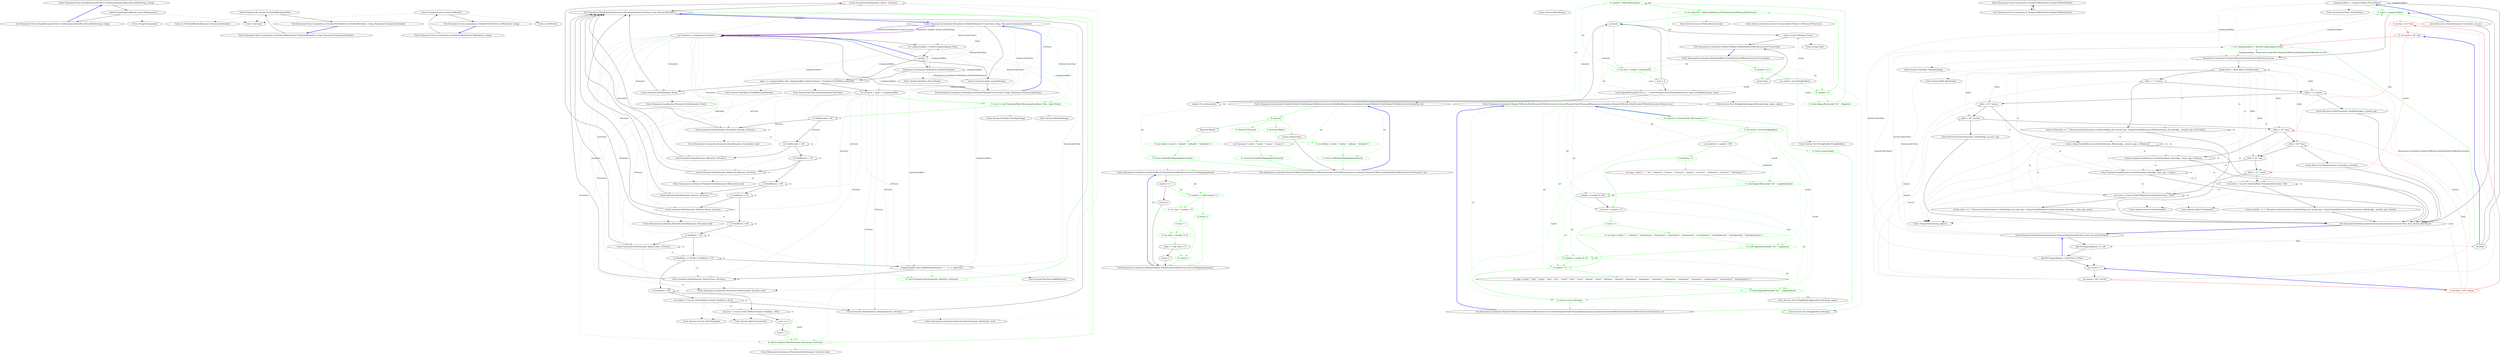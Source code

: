 digraph  {
n0 [cluster="Humanizer.Tests.StringDehumanizeTests.CanDehumanizeIntoAPascalCaseWord(string, string)", label="Entry Humanizer.Tests.StringDehumanizeTests.CanDehumanizeIntoAPascalCaseWord(string, string)", span="17-17"];
n1 [cluster="Humanizer.Tests.StringDehumanizeTests.CanDehumanizeIntoAPascalCaseWord(string, string)", label="Assert.Equal(expectedResult, input.Dehumanize())", span="19-19"];
n2 [cluster="Humanizer.Tests.StringDehumanizeTests.CanDehumanizeIntoAPascalCaseWord(string, string)", label="Exit Humanizer.Tests.StringDehumanizeTests.CanDehumanizeIntoAPascalCaseWord(string, string)", span="17-17"];
n3 [cluster="string.Dehumanize()", label="Entry string.Dehumanize()", span="14-14"];
n4 [cluster="Unk.Equal", label="Entry Unk.Equal", span=""];
m1_46 [cluster="Humanizer.Localisation.IFormatter.DateHumanize_Days(int, bool)", file="DateHumanizeExtensions.cs", label="Entry Humanizer.Localisation.IFormatter.DateHumanize_Days(int, bool)", span="13-13"];
m1_37 [cluster="System.DateTime.ToLocalTime()", file="DateHumanizeExtensions.cs", label="Entry System.DateTime.ToLocalTime()", span="0-0"];
m1_41 [cluster="System.TimeSpan.TimeSpan(long)", file="DateHumanizeExtensions.cs", label="Entry System.TimeSpan.TimeSpan(long)", span="0-0"];
m1_51 [cluster="Humanizer.Localisation.IFormatter.DateHumanize_Years(int, bool)", file="DateHumanizeExtensions.cs", label="Entry Humanizer.Localisation.IFormatter.DateHumanize_Years(int, bool)", span="15-15"];
m1_47 [cluster="System.DateTime.AddMonths(int)", file="DateHumanizeExtensions.cs", label="Entry System.DateTime.AddMonths(int)", span="0-0"];
m1_44 [cluster="Humanizer.Localisation.IFormatter.DateHumanize_Minutes(int, bool)", file="DateHumanizeExtensions.cs", label="Entry Humanizer.Localisation.IFormatter.DateHumanize_Minutes(int, bool)", span="11-11"];
m1_42 [cluster="System.Math.Abs(long)", file="DateHumanizeExtensions.cs", label="Entry System.Math.Abs(long)", span="0-0"];
m1_3 [cluster="Humanizer.DateHumanizeExtensions.Humanize(System.DateTime, bool, System.DateTime?)", file="DateHumanizeExtensions.cs", label="var formatter = Configurator.Formatter", span="23-23"];
m1_4 [cluster="Humanizer.DateHumanizeExtensions.Humanize(System.DateTime, bool, System.DateTime?)", file="DateHumanizeExtensions.cs", label="var comparisonBase = dateToCompareAgainst.Value", span="24-24"];
m1_5 [cluster="Humanizer.DateHumanizeExtensions.Humanize(System.DateTime, bool, System.DateTime?)", file="DateHumanizeExtensions.cs", label="!utcDate", span="26-26"];
m1_50 [cluster="System.Convert.ToInt32(double)", file="DateHumanizeExtensions.cs", label="Entry System.Convert.ToInt32(double)", span="0-0"];
m1_38 [cluster="System.DateTime.Subtract(System.DateTime)", file="DateHumanizeExtensions.cs", label="Entry System.DateTime.Subtract(System.DateTime)", span="0-0"];
m1_48 [cluster="Humanizer.Localisation.IFormatter.DateHumanize_Months(int, bool)", file="DateHumanizeExtensions.cs", label="Entry Humanizer.Localisation.IFormatter.DateHumanize_Months(int, bool)", span="14-14"];
m1_39 [cluster="System.TimeSpan.FromMilliseconds(double)", file="DateHumanizeExtensions.cs", label="Entry System.TimeSpan.FromMilliseconds(double)", span="0-0"];
m1_40 [cluster="Humanizer.Localisation.IFormatter.DateHumanize_Now()", file="DateHumanizeExtensions.cs", label="Entry Humanizer.Localisation.IFormatter.DateHumanize_Now()", span="9-9"];
m1_43 [cluster="Humanizer.Localisation.IFormatter.DateHumanize_Seconds(int, bool)", file="DateHumanizeExtensions.cs", label="Entry Humanizer.Localisation.IFormatter.DateHumanize_Seconds(int, bool)", span="10-10"];
m1_49 [cluster="System.Math.Floor(double)", file="DateHumanizeExtensions.cs", label="Entry System.Math.Floor(double)", span="0-0"];
m1_45 [cluster="Humanizer.Localisation.IFormatter.DateHumanize_Hours(int, bool)", file="DateHumanizeExtensions.cs", label="Entry Humanizer.Localisation.IFormatter.DateHumanize_Hours(int, bool)", span="12-12"];
m1_0 [cluster="Humanizer.Localisation.Ordinalizers.DefaultOrdinalizer.Convert(int, string, Humanizer.GrammaticalGender)", file="DateHumanizeExtensions.cs", label="Entry Humanizer.Localisation.Ordinalizers.DefaultOrdinalizer.Convert(int, string, Humanizer.GrammaticalGender)", span="4-4"];
m1_10 [cluster="Humanizer.DateHumanizeExtensions.Humanize(System.DateTime, bool, System.DateTime?)", color=green, community=0, file="DateHumanizeExtensions.cs", label="0: var ts = new TimeSpan(Math.Abs(comparisonBase.Ticks - input.Ticks))", span="33-33"];
m1_9 [cluster="Humanizer.DateHumanizeExtensions.Humanize(System.DateTime, bool, System.DateTime?)", file="DateHumanizeExtensions.cs", label="var isFuture = input > comparisonBase", span="32-32"];
m1_6 [cluster="Humanizer.DateHumanizeExtensions.Humanize(System.DateTime, bool, System.DateTime?)", file="DateHumanizeExtensions.cs", label="Humanizer.Localisation.Ordinalizers.DefaultOrdinalizer", span=""];
m1_11 [cluster="Humanizer.DateHumanizeExtensions.Humanize(System.DateTime, bool, System.DateTime?)", file="DateHumanizeExtensions.cs", label="ts.TotalSeconds < 60", span="35-35"];
m1_27 [cluster="Humanizer.DateHumanizeExtensions.Humanize(System.DateTime, bool, System.DateTime?)", color=green, community=0, file="DateHumanizeExtensions.cs", label="0: return formatter.DateHumanize_Months(1, isFuture);", span="59-59"];
m1_26 [cluster="Humanizer.DateHumanizeExtensions.Humanize(System.DateTime, bool, System.DateTime?)", file="DateHumanizeExtensions.cs", label="comparisonBase.Date.AddMonths(isFuture ? 1 : -1) == input.Date", span="58-58"];
m1_35 [cluster="Humanizer.DateHumanizeExtensions.Humanize(System.DateTime, bool, System.DateTime?)", color=green, community=0, file="DateHumanizeExtensions.cs", label="0: return formatter.DateHumanize_Years(years, isFuture);", span="72-72"];
m1_32 [cluster="Humanizer.DateHumanizeExtensions.Humanize(System.DateTime, bool, System.DateTime?)", file="DateHumanizeExtensions.cs", label="int years = Convert.ToInt32(Math.Floor(ts.TotalDays / 365))", span="70-70"];
m1_33 [cluster="Humanizer.DateHumanizeExtensions.Humanize(System.DateTime, bool, System.DateTime?)", file="DateHumanizeExtensions.cs", label="years == 0", span="71-71"];
m1_34 [cluster="Humanizer.DateHumanizeExtensions.Humanize(System.DateTime, bool, System.DateTime?)", file="DateHumanizeExtensions.cs", label="years = 1", span="71-71"];
m1_1 [cluster="Humanizer.Localisation.Ordinalizers.DefaultOrdinalizer.Convert(int, string, Humanizer.GrammaticalGender)", file="DateHumanizeExtensions.cs", label="return Convert(number, numberString);", span="6-6"];
m1_7 [cluster="Humanizer.DateHumanizeExtensions.Humanize(System.DateTime, bool, System.DateTime?)", file="DateHumanizeExtensions.cs", label="input <= comparisonBase && comparisonBase.Subtract(input) < TimeSpan.FromMilliseconds(500)", span="29-29"];
m1_2 [cluster="Humanizer.Localisation.Ordinalizers.DefaultOrdinalizer.Convert(int, string, Humanizer.GrammaticalGender)", file="DateHumanizeExtensions.cs", label="Exit Humanizer.Localisation.Ordinalizers.DefaultOrdinalizer.Convert(int, string, Humanizer.GrammaticalGender)", span="4-4"];
m1_12 [cluster="Humanizer.DateHumanizeExtensions.Humanize(System.DateTime, bool, System.DateTime?)", file="DateHumanizeExtensions.cs", label="return formatter.DateHumanize_Seconds(ts.Seconds, isFuture);", span="36-36"];
m1_14 [cluster="Humanizer.DateHumanizeExtensions.Humanize(System.DateTime, bool, System.DateTime?)", file="DateHumanizeExtensions.cs", label="return formatter.DateHumanize_Minutes(1, isFuture);", span="39-39"];
m1_16 [cluster="Humanizer.DateHumanizeExtensions.Humanize(System.DateTime, bool, System.DateTime?)", file="DateHumanizeExtensions.cs", label="return formatter.DateHumanize_Minutes(ts.Minutes, isFuture);", span="42-42"];
m1_18 [cluster="Humanizer.DateHumanizeExtensions.Humanize(System.DateTime, bool, System.DateTime?)", file="DateHumanizeExtensions.cs", label="return formatter.DateHumanize_Hours(1, isFuture);", span="45-45"];
m1_20 [cluster="Humanizer.DateHumanizeExtensions.Humanize(System.DateTime, bool, System.DateTime?)", file="DateHumanizeExtensions.cs", label="return formatter.DateHumanize_Hours(ts.Hours, isFuture);", span="48-48"];
m1_22 [cluster="Humanizer.DateHumanizeExtensions.Humanize(System.DateTime, bool, System.DateTime?)", file="DateHumanizeExtensions.cs", label="return formatter.DateHumanize_Days(1, isFuture);", span="51-51"];
m1_24 [cluster="Humanizer.DateHumanizeExtensions.Humanize(System.DateTime, bool, System.DateTime?)", file="DateHumanizeExtensions.cs", label="return formatter.DateHumanize_Days(ts.Days, isFuture);", span="54-54"];
m1_28 [cluster="Humanizer.DateHumanizeExtensions.Humanize(System.DateTime, bool, System.DateTime?)", file="DateHumanizeExtensions.cs", label="return formatter.DateHumanize_Days(ts.Days, isFuture);", span="61-61"];
m1_31 [cluster="Humanizer.DateHumanizeExtensions.Humanize(System.DateTime, bool, System.DateTime?)", file="DateHumanizeExtensions.cs", label="return formatter.DateHumanize_Months(months, isFuture);", span="67-67"];
m1_13 [cluster="Humanizer.DateHumanizeExtensions.Humanize(System.DateTime, bool, System.DateTime?)", file="DateHumanizeExtensions.cs", label="ts.TotalSeconds < 120", span="38-38"];
m1_25 [cluster="Humanizer.DateHumanizeExtensions.Humanize(System.DateTime, bool, System.DateTime?)", file="DateHumanizeExtensions.cs", label="ts.TotalDays >= 28 && ts.TotalDays < 30", span="56-56"];
m1_8 [cluster="Humanizer.DateHumanizeExtensions.Humanize(System.DateTime, bool, System.DateTime?)", file="DateHumanizeExtensions.cs", label="return formatter.DateHumanize_Now();", span="30-30"];
m1_29 [cluster="Humanizer.DateHumanizeExtensions.Humanize(System.DateTime, bool, System.DateTime?)", file="DateHumanizeExtensions.cs", label="ts.TotalDays < 345", span="64-64"];
m1_30 [cluster="Humanizer.DateHumanizeExtensions.Humanize(System.DateTime, bool, System.DateTime?)", file="DateHumanizeExtensions.cs", label="int months = Convert.ToInt32(Math.Floor(ts.TotalDays / 29.5))", span="66-66"];
m1_15 [cluster="Humanizer.DateHumanizeExtensions.Humanize(System.DateTime, bool, System.DateTime?)", file="DateHumanizeExtensions.cs", label="ts.TotalMinutes < 45", span="41-41"];
m1_17 [cluster="Humanizer.DateHumanizeExtensions.Humanize(System.DateTime, bool, System.DateTime?)", file="DateHumanizeExtensions.cs", label="ts.TotalMinutes < 90", span="44-44"];
m1_19 [cluster="Humanizer.DateHumanizeExtensions.Humanize(System.DateTime, bool, System.DateTime?)", file="DateHumanizeExtensions.cs", label="ts.TotalHours < 24", span="47-47"];
m1_21 [cluster="Humanizer.DateHumanizeExtensions.Humanize(System.DateTime, bool, System.DateTime?)", file="DateHumanizeExtensions.cs", label="ts.TotalHours < 48", span="50-50"];
m1_23 [cluster="Humanizer.DateHumanizeExtensions.Humanize(System.DateTime, bool, System.DateTime?)", file="DateHumanizeExtensions.cs", label="ts.TotalDays < 28", span="53-53"];
m1_36 [cluster="Humanizer.DateHumanizeExtensions.Humanize(System.DateTime, bool, System.DateTime?)", file="DateHumanizeExtensions.cs", label="Exit Humanizer.DateHumanizeExtensions.Humanize(System.DateTime, bool, System.DateTime?)", span="18-18"];
m3_62 [cluster="System.Math.Abs(int)", file="DefaultFormatter.cs", label="Entry System.Math.Abs(int)", span="0-0"];
m3_22 [cluster="Humanizer.Localisation.NumberToWords.PolishNumberToWordsConverter.GetMappingIndex(int)", file="DefaultFormatter.cs", label="Entry Humanizer.Localisation.NumberToWords.PolishNumberToWordsConverter.GetMappingIndex(int)", span="51-51"];
m3_25 [cluster="Humanizer.Localisation.NumberToWords.PolishNumberToWordsConverter.GetMappingIndex(int)", color=green, community=0, file="DefaultFormatter.cs", label="0: number > 1 && number < 5", span="56-56"];
m3_23 [cluster="Humanizer.Localisation.NumberToWords.PolishNumberToWordsConverter.GetMappingIndex(int)", file="DefaultFormatter.cs", label="number == 1", span="53-53"];
m3_26 [cluster="Humanizer.Localisation.NumberToWords.PolishNumberToWordsConverter.GetMappingIndex(int)", color=green, community=0, file="DefaultFormatter.cs", label="0: return 1;", span="57-57"];
m3_27 [cluster="Humanizer.Localisation.NumberToWords.PolishNumberToWordsConverter.GetMappingIndex(int)", color=green, community=0, file="DefaultFormatter.cs", label="0: var tens = number / 10", span="59-59"];
m3_28 [cluster="Humanizer.Localisation.NumberToWords.PolishNumberToWordsConverter.GetMappingIndex(int)", color=green, community=0, file="DefaultFormatter.cs", label="0: tens > 1", span="60-60"];
m3_29 [cluster="Humanizer.Localisation.NumberToWords.PolishNumberToWordsConverter.GetMappingIndex(int)", color=green, community=0, file="DefaultFormatter.cs", label="0: var unity = number % 10", span="62-62"];
m3_30 [cluster="Humanizer.Localisation.NumberToWords.PolishNumberToWordsConverter.GetMappingIndex(int)", file="DefaultFormatter.cs", label="unity > 1 && unity < 5", span="63-63"];
m3_32 [cluster="Humanizer.Localisation.NumberToWords.PolishNumberToWordsConverter.GetMappingIndex(int)", color=green, community=0, file="DefaultFormatter.cs", label="0: return 2;", span="67-67"];
m3_24 [cluster="Humanizer.Localisation.NumberToWords.PolishNumberToWordsConverter.GetMappingIndex(int)", file="DefaultFormatter.cs", label="return 0;", span="54-54"];
m3_31 [cluster="Humanizer.Localisation.NumberToWords.PolishNumberToWordsConverter.GetMappingIndex(int)", file="DefaultFormatter.cs", label="return 1;", span="64-64"];
m3_33 [cluster="Humanizer.Localisation.NumberToWords.PolishNumberToWordsConverter.GetMappingIndex(int)", file="DefaultFormatter.cs", label="Exit Humanizer.Localisation.NumberToWords.PolishNumberToWordsConverter.GetMappingIndex(int)", span="51-51"];
m3_19 [cluster="System.Text.StringBuilder.StringBuilder()", file="DefaultFormatter.cs", label="Entry System.Text.StringBuilder.StringBuilder()", span="0-0"];
m3_34 [cluster="Humanizer.Localisation.NumberToWords.PolishNumberToWordsConverter.GetSuffix(Humanizer.Localisation.NumberToWords.PolishNumberToWordsConverter.Numeral, int)", file="DefaultFormatter.cs", label="Entry Humanizer.Localisation.NumberToWords.PolishNumberToWordsConverter.GetSuffix(Humanizer.Localisation.NumberToWords.PolishNumberToWordsConverter.Numeral, int)", span="70-70"];
m3_35 [cluster="Humanizer.Localisation.NumberToWords.PolishNumberToWordsConverter.GetSuffix(Humanizer.Localisation.NumberToWords.PolishNumberToWordsConverter.Numeral, int)", color=green, community=0, file="DefaultFormatter.cs", label="0: numeral", span="72-72"];
m3_36 [cluster="Humanizer.Localisation.NumberToWords.PolishNumberToWordsConverter.GetSuffix(Humanizer.Localisation.NumberToWords.PolishNumberToWordsConverter.Numeral, int)", file="DefaultFormatter.cs", label="Numeral.Miliard", span="74-74"];
m3_39 [cluster="Humanizer.Localisation.NumberToWords.PolishNumberToWordsConverter.GetSuffix(Humanizer.Localisation.NumberToWords.PolishNumberToWordsConverter.Numeral, int)", color=green, community=0, file="DefaultFormatter.cs", label="0: Numeral.Million", span="77-77"];
m3_42 [cluster="Humanizer.Localisation.NumberToWords.PolishNumberToWordsConverter.GetSuffix(Humanizer.Localisation.NumberToWords.PolishNumberToWordsConverter.Numeral, int)", color=green, community=0, file="DefaultFormatter.cs", label="0: Numeral.Thousand", span="80-80"];
m3_45 [cluster="Humanizer.Localisation.NumberToWords.PolishNumberToWordsConverter.GetSuffix(Humanizer.Localisation.NumberToWords.PolishNumberToWordsConverter.Numeral, int)", file="DefaultFormatter.cs", label="return string.Empty;", span="84-84"];
m3_38 [cluster="Humanizer.Localisation.NumberToWords.PolishNumberToWordsConverter.GetSuffix(Humanizer.Localisation.NumberToWords.PolishNumberToWordsConverter.Numeral, int)", color=green, community=0, file="DefaultFormatter.cs", label="0: return miliard[GetMappingIndex(num)];", span="76-76"];
m3_37 [cluster="Humanizer.Localisation.NumberToWords.PolishNumberToWordsConverter.GetSuffix(Humanizer.Localisation.NumberToWords.PolishNumberToWordsConverter.Numeral, int)", color=green, community=0, file="DefaultFormatter.cs", label="0: var miliard = new[] { ''miliard'', ''miliardy'', ''miliardów'' }", span="75-75"];
m3_41 [cluster="Humanizer.Localisation.NumberToWords.PolishNumberToWordsConverter.GetSuffix(Humanizer.Localisation.NumberToWords.PolishNumberToWordsConverter.Numeral, int)", color=green, community=0, file="DefaultFormatter.cs", label="0: return million[GetMappingIndex(num)];", span="79-79"];
m3_40 [cluster="Humanizer.Localisation.NumberToWords.PolishNumberToWordsConverter.GetSuffix(Humanizer.Localisation.NumberToWords.PolishNumberToWordsConverter.Numeral, int)", color=green, community=0, file="DefaultFormatter.cs", label="0: var million = new[] { ''milion'', ''miliony'', ''milionów'' }", span="78-78"];
m3_44 [cluster="Humanizer.Localisation.NumberToWords.PolishNumberToWordsConverter.GetSuffix(Humanizer.Localisation.NumberToWords.PolishNumberToWordsConverter.Numeral, int)", color=green, community=0, file="DefaultFormatter.cs", label="0: return thousand[GetMappingIndex(num)];", span="82-82"];
m3_43 [cluster="Humanizer.Localisation.NumberToWords.PolishNumberToWordsConverter.GetSuffix(Humanizer.Localisation.NumberToWords.PolishNumberToWordsConverter.Numeral, int)", file="DefaultFormatter.cs", label="var thousand = new[] { ''tysiąc'', ''tysiące'', ''tysięcy'' }", span="81-81"];
m3_46 [cluster="Humanizer.Localisation.NumberToWords.PolishNumberToWordsConverter.GetSuffix(Humanizer.Localisation.NumberToWords.PolishNumberToWordsConverter.Numeral, int)", file="DefaultFormatter.cs", label="Exit Humanizer.Localisation.NumberToWords.PolishNumberToWordsConverter.GetSuffix(Humanizer.Localisation.NumberToWords.PolishNumberToWordsConverter.Numeral, int)", span="70-70"];
m3_0 [cluster="Humanizer.Localisation.NumberToWords.PolishNumberToWordsConverter.ConvertNumberUnderThousand(Humanizer.Localisation.NumberToWords.PolishNumberToWordsConverter.Numeral, int)", file="DefaultFormatter.cs", label="Entry Humanizer.Localisation.NumberToWords.PolishNumberToWordsConverter.ConvertNumberUnderThousand(Humanizer.Localisation.NumberToWords.PolishNumberToWordsConverter.Numeral, int)", span="19-19"];
m3_1 [cluster="Humanizer.Localisation.NumberToWords.PolishNumberToWordsConverter.ConvertNumberUnderThousand(Humanizer.Localisation.NumberToWords.PolishNumberToWordsConverter.Numeral, int)", color=green, community=0, file="DefaultFormatter.cs", label="0: numeral != Numeral.One && number == 1", span="21-21"];
m3_66 [cluster="string.Trim()", file="DefaultFormatter.cs", label="Entry string.Trim()", span="0-0"];
m3_2 [cluster="Humanizer.Localisation.NumberToWords.PolishNumberToWordsConverter.ConvertNumberUnderThousand(Humanizer.Localisation.NumberToWords.PolishNumberToWordsConverter.Numeral, int)", color=green, community=0, file="DefaultFormatter.cs", label="0: return string.Empty;", span="22-22"];
m3_3 [cluster="Humanizer.Localisation.NumberToWords.PolishNumberToWordsConverter.ConvertNumberUnderThousand(Humanizer.Localisation.NumberToWords.PolishNumberToWordsConverter.Numeral, int)", color=green, community=0, file="DefaultFormatter.cs", label="0: var result = new StringBuilder()", span="24-24"];
m3_13 [cluster="Humanizer.Localisation.NumberToWords.PolishNumberToWordsConverter.ConvertNumberUnderThousand(Humanizer.Localisation.NumberToWords.PolishNumberToWordsConverter.Numeral, int)", color=green, community=0, file="DefaultFormatter.cs", label="0: number = number % 10", span="39-39"];
m3_8 [cluster="Humanizer.Localisation.NumberToWords.PolishNumberToWordsConverter.ConvertNumberUnderThousand(Humanizer.Localisation.NumberToWords.PolishNumberToWordsConverter.Numeral, int)", file="DefaultFormatter.cs", label="number = number % 100", span="31-31"];
m3_12 [cluster="Humanizer.Localisation.NumberToWords.PolishNumberToWordsConverter.ConvertNumberUnderThousand(Humanizer.Localisation.NumberToWords.PolishNumberToWordsConverter.Numeral, int)", color=green, community=0, file="DefaultFormatter.cs", label="0: result.AppendFormat(@''{0} '', map[tens])", span="38-38"];
m3_14 [cluster="Humanizer.Localisation.NumberToWords.PolishNumberToWordsConverter.ConvertNumberUnderThousand(Humanizer.Localisation.NumberToWords.PolishNumberToWordsConverter.Numeral, int)", color=green, community=0, file="DefaultFormatter.cs", label="0: number > 0", span="42-42"];
m3_16 [cluster="Humanizer.Localisation.NumberToWords.PolishNumberToWordsConverter.ConvertNumberUnderThousand(Humanizer.Localisation.NumberToWords.PolishNumberToWordsConverter.Numeral, int)", color=green, community=0, file="DefaultFormatter.cs", label="0: result.AppendFormat(@''{0} '', map[number])", span="45-45"];
m3_10 [cluster="Humanizer.Localisation.NumberToWords.PolishNumberToWordsConverter.ConvertNumberUnderThousand(Humanizer.Localisation.NumberToWords.PolishNumberToWordsConverter.Numeral, int)", color=green, community=0, file="DefaultFormatter.cs", label="0: tens > 1", span="35-35"];
m3_15 [cluster="Humanizer.Localisation.NumberToWords.PolishNumberToWordsConverter.ConvertNumberUnderThousand(Humanizer.Localisation.NumberToWords.PolishNumberToWordsConverter.Numeral, int)", file="DefaultFormatter.cs", label="var map = new[] { ''zero'', ''jeden'', ''dwa'', ''trzy'', ''cztery'', ''pięć'', ''sześć'', ''siedem'', ''osiem'', ''dziewięć'', ''dziesięć'', ''jedenaście'', ''dwanaście'', ''trzynaście'', ''czternaście'', ''piętnaście'', ''szesnaście'', ''siedemnaście'', ''osiemnaście'', ''dziewiętnaście'' }", span="44-44"];
m3_17 [cluster="Humanizer.Localisation.NumberToWords.PolishNumberToWordsConverter.ConvertNumberUnderThousand(Humanizer.Localisation.NumberToWords.PolishNumberToWordsConverter.Numeral, int)", color=green, community=0, file="DefaultFormatter.cs", label="0: return result.ToString();", span="48-48"];
m3_4 [cluster="Humanizer.Localisation.NumberToWords.PolishNumberToWordsConverter.ConvertNumberUnderThousand(Humanizer.Localisation.NumberToWords.PolishNumberToWordsConverter.Numeral, int)", file="DefaultFormatter.cs", label="var hundreds = number / 100", span="26-26"];
m3_7 [cluster="Humanizer.Localisation.NumberToWords.PolishNumberToWordsConverter.ConvertNumberUnderThousand(Humanizer.Localisation.NumberToWords.PolishNumberToWordsConverter.Numeral, int)", color=green, community=0, file="DefaultFormatter.cs", label="0: result.AppendFormat(@''{0} '', map[hundreds])", span="30-30"];
m3_6 [cluster="Humanizer.Localisation.NumberToWords.PolishNumberToWordsConverter.ConvertNumberUnderThousand(Humanizer.Localisation.NumberToWords.PolishNumberToWordsConverter.Numeral, int)", file="DefaultFormatter.cs", label="var map = new[] { '''', ''sto'', ''dwieście'', ''trzysta'', ''czterysta'', ''pięćset'', ''sześćset'', ''siedemset'', ''osiemset'', ''dziewięćset'' }", span="29-29"];
m3_9 [cluster="Humanizer.Localisation.NumberToWords.PolishNumberToWordsConverter.ConvertNumberUnderThousand(Humanizer.Localisation.NumberToWords.PolishNumberToWordsConverter.Numeral, int)", file="DefaultFormatter.cs", label="var tens = number / 10", span="34-34"];
m3_11 [cluster="Humanizer.Localisation.NumberToWords.PolishNumberToWordsConverter.ConvertNumberUnderThousand(Humanizer.Localisation.NumberToWords.PolishNumberToWordsConverter.Numeral, int)", color=green, community=0, file="DefaultFormatter.cs", label="0: var map = new[] { '''', ''dziesięć'', ''dwadzieścia'', ''trzydzieści'', ''czterdzieści'', ''pięćdziesiąt'', ''sześćdziesiąt'', ''siedemdziesiąt'', ''osiemdziesiąt'', ''dziewięćdziesiąt'' }", span="37-37"];
m3_5 [cluster="Humanizer.Localisation.NumberToWords.PolishNumberToWordsConverter.ConvertNumberUnderThousand(Humanizer.Localisation.NumberToWords.PolishNumberToWordsConverter.Numeral, int)", color=green, community=0, file="DefaultFormatter.cs", label="0: hundreds > 0", span="27-27"];
m3_18 [cluster="Humanizer.Localisation.NumberToWords.PolishNumberToWordsConverter.ConvertNumberUnderThousand(Humanizer.Localisation.NumberToWords.PolishNumberToWordsConverter.Numeral, int)", file="DefaultFormatter.cs", label="Exit Humanizer.Localisation.NumberToWords.PolishNumberToWordsConverter.ConvertNumberUnderThousand(Humanizer.Localisation.NumberToWords.PolishNumberToWordsConverter.Numeral, int)", span="19-19"];
m3_21 [cluster="System.Text.StringBuilder.ToString()", file="DefaultFormatter.cs", label="Entry System.Text.StringBuilder.ToString()", span="0-0"];
m3_64 [cluster="System.Collections.Generic.IEnumerable<TSource>.Reverse<TSource>()", file="DefaultFormatter.cs", label="Entry System.Collections.Generic.IEnumerable<TSource>.Reverse<TSource>()", span="0-0"];
m3_63 [cluster="System.Enum.GetValues(System.Type)", file="DefaultFormatter.cs", label="Entry System.Enum.GetValues(System.Type)", span="0-0"];
m3_47 [cluster="Humanizer.Localisation.NumberToWords.PolishNumberToWordsConverter.Convert(int)", file="DefaultFormatter.cs", label="Entry Humanizer.Localisation.NumberToWords.PolishNumberToWordsConverter.Convert(int)", span="88-88"];
m3_48 [cluster="Humanizer.Localisation.NumberToWords.PolishNumberToWordsConverter.Convert(int)", color=green, community=0, file="DefaultFormatter.cs", label="0: number == 0", span="90-90"];
m3_49 [cluster="Humanizer.Localisation.NumberToWords.PolishNumberToWordsConverter.Convert(int)", file="DefaultFormatter.cs", label="return Zero;", span="91-91"];
m3_50 [cluster="Humanizer.Localisation.NumberToWords.PolishNumberToWordsConverter.Convert(int)", file="DefaultFormatter.cs", label="var result = new StringBuilder()", span="93-93"];
m3_51 [cluster="Humanizer.Localisation.NumberToWords.PolishNumberToWordsConverter.Convert(int)", color=green, community=0, file="DefaultFormatter.cs", label="0: number < 0", span="95-95"];
m3_52 [cluster="Humanizer.Localisation.NumberToWords.PolishNumberToWordsConverter.Convert(int)", color=green, community=0, file="DefaultFormatter.cs", label="0: result.AppendFormat(@''{0} '', Negative)", span="97-97"];
m3_54 [cluster="Humanizer.Localisation.NumberToWords.PolishNumberToWordsConverter.Convert(int)", color=green, community=0, file="DefaultFormatter.cs", label="0: var numerals = ((Numeral[])Enum.GetValues(typeof(Numeral))).Reverse()", span="101-101"];
m3_53 [cluster="Humanizer.Localisation.NumberToWords.PolishNumberToWordsConverter.Convert(int)", color=green, community=0, file="DefaultFormatter.cs", label="0: number = Math.Abs(number)", span="98-98"];
m3_56 [cluster="Humanizer.Localisation.NumberToWords.PolishNumberToWordsConverter.Convert(int)", color=green, community=0, file="DefaultFormatter.cs", label="0: var num = number / (int)numeral", span="104-104"];
m3_59 [cluster="Humanizer.Localisation.NumberToWords.PolishNumberToWordsConverter.Convert(int)", file="DefaultFormatter.cs", label="number %= (int)numeral", span="108-108"];
m3_55 [cluster="Humanizer.Localisation.NumberToWords.PolishNumberToWordsConverter.Convert(int)", file="DefaultFormatter.cs", label=numerals, span="102-102"];
m3_57 [cluster="Humanizer.Localisation.NumberToWords.PolishNumberToWordsConverter.Convert(int)", file="DefaultFormatter.cs", label="num > 0", span="105-105"];
m3_58 [cluster="Humanizer.Localisation.NumberToWords.PolishNumberToWordsConverter.Convert(int)", file="DefaultFormatter.cs", label="result.AppendFormat(@''{0}{1} '', ConvertNumberUnderThousand(numeral, num), GetSuffix(numeral, num))", span="107-107"];
m3_60 [cluster="Humanizer.Localisation.NumberToWords.PolishNumberToWordsConverter.Convert(int)", file="DefaultFormatter.cs", label="return result.ToString().Trim();", span="112-112"];
m3_61 [cluster="Humanizer.Localisation.NumberToWords.PolishNumberToWordsConverter.Convert(int)", file="DefaultFormatter.cs", label="Exit Humanizer.Localisation.NumberToWords.PolishNumberToWordsConverter.Convert(int)", span="88-88"];
m3_20 [cluster="System.Text.StringBuilder.AppendFormat(string, object)", file="DefaultFormatter.cs", label="Entry System.Text.StringBuilder.AppendFormat(string, object)", span="0-0"];
m3_65 [cluster="System.Text.StringBuilder.AppendFormat(string, object, object)", file="DefaultFormatter.cs", label="Entry System.Text.StringBuilder.AppendFormat(string, object, object)", span="0-0"];
m4_7 [cluster="Humanizer.Tests.Localisation.es.NumberToWordsTests.ToOrdinalWords(int, string, Humanizer.GrammaticalGender)", file="IFormatter.cs", label="Entry Humanizer.Tests.Localisation.es.NumberToWordsTests.ToOrdinalWords(int, string, Humanizer.GrammaticalGender)", span="56-56"];
m4_8 [cluster="Humanizer.Tests.Localisation.es.NumberToWordsTests.ToOrdinalWords(int, string, Humanizer.GrammaticalGender)", file="IFormatter.cs", label="Assert.Equal(words, number.ToOrdinalWords(gender))", span="58-58"];
m4_9 [cluster="Humanizer.Tests.Localisation.es.NumberToWordsTests.ToOrdinalWords(int, string, Humanizer.GrammaticalGender)", file="IFormatter.cs", label="Exit Humanizer.Tests.Localisation.es.NumberToWordsTests.ToOrdinalWords(int, string, Humanizer.GrammaticalGender)", span="56-56"];
m4_2 [cluster="Humanizer.Tests.Localisation.es.NumberToWordsTests.ToWords(int, string)", file="IFormatter.cs", label="Entry Humanizer.Tests.Localisation.es.NumberToWordsTests.ToWords(int, string)", span="45-45"];
m4_3 [cluster="Humanizer.Tests.Localisation.es.NumberToWordsTests.ToWords(int, string)", file="IFormatter.cs", label="Assert.Equal(expected, number.ToWords())", span="47-47"];
m4_4 [cluster="Humanizer.Tests.Localisation.es.NumberToWordsTests.ToWords(int, string)", file="IFormatter.cs", label="Exit Humanizer.Tests.Localisation.es.NumberToWordsTests.ToWords(int, string)", span="45-45"];
m4_0 [cluster="Humanizer.Tests.Localisation.es.NumberToWordsTests.NumberToWordsTests()", file="IFormatter.cs", label="Entry Humanizer.Tests.Localisation.es.NumberToWordsTests.NumberToWordsTests()", span="7-7"];
m4_1 [cluster="Humanizer.Tests.Localisation.es.NumberToWordsTests.NumberToWordsTests()", file="IFormatter.cs", label="Exit Humanizer.Tests.Localisation.es.NumberToWordsTests.NumberToWordsTests()", span="7-7"];
m4_5 [cluster="int.ToWords()", file="IFormatter.cs", label="Entry int.ToWords()", span="32-32"];
m4_10 [cluster="int.ToOrdinalWords(Humanizer.GrammaticalGender)", file="IFormatter.cs", label="Entry int.ToOrdinalWords(Humanizer.GrammaticalGender)", span="79-79"];
m10_35 [cluster="System.DateTime.ToLocalTime()", file="TimeSpanHumanizeExtensions.cs", label="Entry System.DateTime.ToLocalTime()", span="0-0"];
m10_36 [cluster="System.TimeSpan.TimeSpan(long)", file="TimeSpanHumanizeExtensions.cs", label="Entry System.TimeSpan.TimeSpan(long)", span="0-0"];
m10_7 [cluster="Humanizer.DateHumanizeExtensions.Humanize(System.DateTime, bool, System.DateTime?)", color=red, community=0, file="TimeSpanHumanizeExtensions.cs", label="0: int month = 30 * day", span="26-26"];
m10_8 [cluster="Humanizer.DateHumanizeExtensions.Humanize(System.DateTime, bool, System.DateTime?)", color=green, community=0, file="TimeSpanHumanizeExtensions.cs", label="1: var comparisonBase = dateToCompareAgainst.Value", span="28-28"];
m10_9 [cluster="Humanizer.DateHumanizeExtensions.Humanize(System.DateTime, bool, System.DateTime?)", file="TimeSpanHumanizeExtensions.cs", label="!utcDate", span="29-29"];
m10_37 [cluster="System.Math.Abs(double)", file="TimeSpanHumanizeExtensions.cs", label="Entry System.Math.Abs(double)", span="0-0"];
m10_6 [cluster="Humanizer.DateHumanizeExtensions.Humanize(System.DateTime, bool, System.DateTime?)", color=red, community=0, file="TimeSpanHumanizeExtensions.cs", label="0: int day = 24 * hour", span="25-25"];
m10_3 [cluster="Humanizer.DateHumanizeExtensions.Humanize(System.DateTime, bool, System.DateTime?)", file="TimeSpanHumanizeExtensions.cs", label="int second = 1", span="22-22"];
m10_4 [cluster="Humanizer.DateHumanizeExtensions.Humanize(System.DateTime, bool, System.DateTime?)", file="TimeSpanHumanizeExtensions.cs", label="int minute = 60 * second", span="23-23"];
m10_5 [cluster="Humanizer.DateHumanizeExtensions.Humanize(System.DateTime, bool, System.DateTime?)", color=red, community=0, file="TimeSpanHumanizeExtensions.cs", label="0: int hour = 60 * minute", span="24-24"];
m10_40 [cluster="System.Convert.ToInt32(double)", file="TimeSpanHumanizeExtensions.cs", label="Entry System.Convert.ToInt32(double)", span="0-0"];
m10_0 [cluster="Humanizer.DateHumanizeExtensions.Humanize(System.DateTime, bool, System.DateTime?)", file="TimeSpanHumanizeExtensions.cs", label="Entry Humanizer.DateHumanizeExtensions.Humanize(System.DateTime, bool, System.DateTime?)", span="17-17"];
m10_1 [cluster="Humanizer.DateHumanizeExtensions.Humanize(System.DateTime, bool, System.DateTime?)", file="TimeSpanHumanizeExtensions.cs", label="dateToCompareAgainst == null", span="19-19"];
m10_2 [cluster="Humanizer.DateHumanizeExtensions.Humanize(System.DateTime, bool, System.DateTime?)", file="TimeSpanHumanizeExtensions.cs", label="dateToCompareAgainst = DateTime.UtcNow", span="20-20"];
m10_10 [cluster="Humanizer.DateHumanizeExtensions.Humanize(System.DateTime, bool, System.DateTime?)", file="TimeSpanHumanizeExtensions.cs", label="comparisonBase = comparisonBase.ToLocalTime()", span="30-30"];
m10_11 [cluster="Humanizer.DateHumanizeExtensions.Humanize(System.DateTime, bool, System.DateTime?)", color=green, community=0, file="TimeSpanHumanizeExtensions.cs", label="0: input > comparisonBase", span="32-32"];
m10_12 [cluster="Humanizer.DateHumanizeExtensions.Humanize(System.DateTime, bool, System.DateTime?)", file="TimeSpanHumanizeExtensions.cs", label="return Resources.DateExtensions_FutureDate_not_yet;", span="33-33"];
m10_39 [cluster="System.Math.Floor(double)", file="TimeSpanHumanizeExtensions.cs", label="Entry System.Math.Floor(double)", span="0-0"];
m10_38 [cluster="string.Format(string, object)", file="TimeSpanHumanizeExtensions.cs", label="Entry string.Format(string, object)", span="0-0"];
m10_13 [cluster="Humanizer.DateHumanizeExtensions.Humanize(System.DateTime, bool, System.DateTime?)", file="TimeSpanHumanizeExtensions.cs", label="Humanizer.Localisation.NumberToWords.DefaultNumberToWordsConverter", span=""];
m10_15 [cluster="Humanizer.DateHumanizeExtensions.Humanize(System.DateTime, bool, System.DateTime?)", file="TimeSpanHumanizeExtensions.cs", label="delta < 1 * minute", span="38-38"];
m10_17 [cluster="Humanizer.DateHumanizeExtensions.Humanize(System.DateTime, bool, System.DateTime?)", file="TimeSpanHumanizeExtensions.cs", label="delta < 2 * minute", span="41-41"];
m10_19 [cluster="Humanizer.DateHumanizeExtensions.Humanize(System.DateTime, bool, System.DateTime?)", file="TimeSpanHumanizeExtensions.cs", label="delta < 45 * minute", span="44-44"];
m10_21 [cluster="Humanizer.DateHumanizeExtensions.Humanize(System.DateTime, bool, System.DateTime?)", file="TimeSpanHumanizeExtensions.cs", label="delta < 90 * minute", span="47-47"];
m10_23 [cluster="Humanizer.DateHumanizeExtensions.Humanize(System.DateTime, bool, System.DateTime?)", file="TimeSpanHumanizeExtensions.cs", label="delta < 24 * hour", span="50-50"];
m10_25 [cluster="Humanizer.DateHumanizeExtensions.Humanize(System.DateTime, bool, System.DateTime?)", file="TimeSpanHumanizeExtensions.cs", label="delta < 48 * hour", span="53-53"];
m10_27 [cluster="Humanizer.DateHumanizeExtensions.Humanize(System.DateTime, bool, System.DateTime?)", file="TimeSpanHumanizeExtensions.cs", label="delta < 30 * day", span="56-56"];
m10_29 [cluster="Humanizer.DateHumanizeExtensions.Humanize(System.DateTime, bool, System.DateTime?)", file="TimeSpanHumanizeExtensions.cs", label="delta < 12 * month", span="59-59"];
m10_14 [cluster="Humanizer.DateHumanizeExtensions.Humanize(System.DateTime, bool, System.DateTime?)", file="TimeSpanHumanizeExtensions.cs", label="double delta = Math.Abs(ts.TotalSeconds)", span="36-36"];
m10_16 [cluster="Humanizer.DateHumanizeExtensions.Humanize(System.DateTime, bool, System.DateTime?)", file="TimeSpanHumanizeExtensions.cs", label="return ts.Seconds == 1 ? Resources.DateExtensions_OneSecondAgo_one_second_ago : string.Format(Resources.DateExtensions_SecondsAgo__seconds_ago, ts.Seconds);", span="39-39"];
m10_20 [cluster="Humanizer.DateHumanizeExtensions.Humanize(System.DateTime, bool, System.DateTime?)", file="TimeSpanHumanizeExtensions.cs", label="return string.Format(Resources.DateExtensions_MinutesAgo__minutes_ago, ts.Minutes);", span="45-45"];
m10_24 [cluster="Humanizer.DateHumanizeExtensions.Humanize(System.DateTime, bool, System.DateTime?)", file="TimeSpanHumanizeExtensions.cs", label="return string.Format(Resources.DateExtensions_HoursAgo__hours_ago, ts.Hours);", span="51-51"];
m10_28 [cluster="Humanizer.DateHumanizeExtensions.Humanize(System.DateTime, bool, System.DateTime?)", file="TimeSpanHumanizeExtensions.cs", label="return string.Format(Resources.DateExtensions_DaysAgo__days_ago, ts.Days);", span="57-57"];
m10_30 [cluster="Humanizer.DateHumanizeExtensions.Humanize(System.DateTime, bool, System.DateTime?)", file="TimeSpanHumanizeExtensions.cs", label="int months = Convert.ToInt32(Math.Floor((double)ts.Days / 30))", span="61-61"];
m10_32 [cluster="Humanizer.DateHumanizeExtensions.Humanize(System.DateTime, bool, System.DateTime?)", file="TimeSpanHumanizeExtensions.cs", label="int years = Convert.ToInt32(Math.Floor((double)ts.Days / 365))", span="65-65"];
m10_18 [cluster="Humanizer.DateHumanizeExtensions.Humanize(System.DateTime, bool, System.DateTime?)", file="TimeSpanHumanizeExtensions.cs", label="return Resources.DateExtensions_OneMinuteAgo_a_minute_ago;", span="42-42"];
m10_22 [cluster="Humanizer.DateHumanizeExtensions.Humanize(System.DateTime, bool, System.DateTime?)", file="TimeSpanHumanizeExtensions.cs", label="return Resources.DateExtensions_OneHourAgo_an_hour_ago;", span="48-48"];
m10_26 [cluster="Humanizer.DateHumanizeExtensions.Humanize(System.DateTime, bool, System.DateTime?)", file="TimeSpanHumanizeExtensions.cs", label="return Resources.DateExtensions_Yesterday_yesterday;", span="54-54"];
m10_31 [cluster="Humanizer.DateHumanizeExtensions.Humanize(System.DateTime, bool, System.DateTime?)", file="TimeSpanHumanizeExtensions.cs", label="return months <= 1 ? Resources.DateExtensions_OneMonthAgo_one_month_ago : string.Format(Resources.DateExtensions_MonthsAgo__months_ago, months);", span="62-62"];
m10_33 [cluster="Humanizer.DateHumanizeExtensions.Humanize(System.DateTime, bool, System.DateTime?)", file="TimeSpanHumanizeExtensions.cs", label="return years <= 1 ? Resources.DateExtensions_OneYearAgo_one_year_ago : string.Format(Resources.DateExtensions_YearsAgo__years_ago, years);", span="66-66"];
m10_34 [cluster="Humanizer.DateHumanizeExtensions.Humanize(System.DateTime, bool, System.DateTime?)", file="TimeSpanHumanizeExtensions.cs", label="Exit Humanizer.DateHumanizeExtensions.Humanize(System.DateTime, bool, System.DateTime?)", span="17-17"];
n0 -> n1  [key=0, style=solid];
n1 -> n2  [key=0, style=solid];
n1 -> n3  [key=2, style=dotted];
n1 -> n4  [key=2, style=dotted];
n2 -> n0  [color=blue, key=0, style=bold];
m1_3 -> m1_4  [key=0, style=solid];
m1_3 -> m1_0  [color=darkorchid, key=3, label="Parameter variable string numberString", style=bold];
m1_3 -> m1_3  [color=darkorchid, key=3, label="method methodReturn string Convert", style=bold];
m1_3 -> m1_27  [color=green, key=1, label=formatter, style=dashed];
m1_3 -> m1_35  [color=green, key=1, label=formatter, style=dashed];
m1_3 -> m1_8  [color=darkseagreen4, key=1, label=formatter, style=dashed];
m1_3 -> m1_12  [color=darkseagreen4, key=1, label=formatter, style=dashed];
m1_3 -> m1_14  [color=darkseagreen4, key=1, label=formatter, style=dashed];
m1_3 -> m1_16  [color=darkseagreen4, key=1, label=formatter, style=dashed];
m1_3 -> m1_18  [color=darkseagreen4, key=1, label=formatter, style=dashed];
m1_3 -> m1_20  [color=darkseagreen4, key=1, label=formatter, style=dashed];
m1_3 -> m1_22  [color=darkseagreen4, key=1, label=formatter, style=dashed];
m1_3 -> m1_24  [color=darkseagreen4, key=1, label=formatter, style=dashed];
m1_3 -> m1_28  [color=darkseagreen4, key=1, label=formatter, style=dashed];
m1_3 -> m1_31  [color=darkseagreen4, key=1, label=formatter, style=dashed];
m1_4 -> m1_5  [key=0, style=solid];
m1_4 -> m1_10  [color=green, key=1, label=comparisonBase, style=dashed];
m1_4 -> m1_6  [color=darkseagreen4, key=1, label=comparisonBase, style=dashed];
m1_4 -> m1_7  [color=darkseagreen4, key=1, label=comparisonBase, style=dashed];
m1_4 -> m1_9  [color=darkseagreen4, key=1, label=comparisonBase, style=dashed];
m1_4 -> m1_26  [color=darkseagreen4, key=1, label=comparisonBase, style=dashed];
m1_5 -> m1_3  [color=blue, key=0, style=bold];
m1_5 -> m1_6  [key=0, style=solid];
m1_5 -> m1_7  [key=0, style=solid];
m1_0 -> m1_10  [color=green, key=1, label="System.DateTime", style=dashed];
m1_0 -> m1_1  [key=0, style=solid];
m1_0 -> m1_4  [color=darkseagreen4, key=1, label="System.DateTime?", style=dashed];
m1_0 -> m1_5  [color=darkseagreen4, key=1, label=bool, style=dashed];
m1_0 -> m1_7  [color=darkseagreen4, key=1, label="System.DateTime", style=dashed];
m1_0 -> m1_9  [color=darkseagreen4, key=1, label="System.DateTime", style=dashed];
m1_0 -> m1_26  [color=darkseagreen4, key=1, label="System.DateTime", style=dashed];
m1_0 -> m1_3  [color=darkorchid, key=3, label="method methodReturn string Convert", style=bold];
m1_10 -> m1_11  [color=green, key=0, style=solid];
m1_10 -> m1_41  [color=green, key=2, style=dotted];
m1_10 -> m1_42  [color=green, key=2, style=dotted];
m1_9 -> m1_10  [color=green, key=0, style=solid];
m1_9 -> m1_27  [color=green, key=1, label=isFuture, style=dashed];
m1_9 -> m1_35  [color=green, key=1, label=isFuture, style=dashed];
m1_9 -> m1_12  [color=darkseagreen4, key=1, label=isFuture, style=dashed];
m1_9 -> m1_14  [color=darkseagreen4, key=1, label=isFuture, style=dashed];
m1_9 -> m1_16  [color=darkseagreen4, key=1, label=isFuture, style=dashed];
m1_9 -> m1_18  [color=darkseagreen4, key=1, label=isFuture, style=dashed];
m1_9 -> m1_20  [color=darkseagreen4, key=1, label=isFuture, style=dashed];
m1_9 -> m1_22  [color=darkseagreen4, key=1, label=isFuture, style=dashed];
m1_9 -> m1_24  [color=darkseagreen4, key=1, label=isFuture, style=dashed];
m1_9 -> m1_26  [color=darkseagreen4, key=1, label=isFuture, style=dashed];
m1_9 -> m1_28  [color=darkseagreen4, key=1, label=isFuture, style=dashed];
m1_9 -> m1_31  [color=darkseagreen4, key=1, label=isFuture, style=dashed];
m1_6 -> m1_10  [color=green, key=1, label=comparisonBase, style=dashed];
m1_6 -> m1_9  [color=darkseagreen4, key=1, label=comparisonBase, style=dashed];
m1_6 -> m1_6  [color=darkseagreen4, key=1, label=comparisonBase, style=dashed];
m1_6 -> m1_7  [key=0, style=solid];
m1_6 -> m1_37  [key=2, style=dotted];
m1_6 -> m1_26  [color=darkseagreen4, key=1, label=comparisonBase, style=dashed];
m1_6 -> m1_1  [color=darkseagreen4, key=1, label="Humanizer.Localisation.Ordinalizers.DefaultOrdinalizer", style=dashed];
m1_11 -> m1_11  [color=darkseagreen4, key=1, label=ts, style=dashed];
m1_11 -> m1_12  [key=0, style=solid];
m1_11 -> m1_13  [key=0, style=solid];
m1_27 -> m1_36  [color=green, key=0, style=solid];
m1_27 -> m1_48  [color=green, key=2, style=dotted];
m1_26 -> m1_27  [color=green, key=0, style=solid];
m1_26 -> m1_28  [key=0, style=solid];
m1_26 -> m1_47  [key=2, style=dotted];
m1_35 -> m1_36  [color=green, key=0, style=solid];
m1_35 -> m1_51  [color=green, key=2, style=dotted];
m1_32 -> m1_35  [color=green, key=1, label=years, style=dashed];
m1_32 -> m1_32  [color=darkseagreen4, key=1, label=ts, style=dashed];
m1_32 -> m1_33  [key=0, style=solid];
m1_32 -> m1_49  [key=2, style=dotted];
m1_32 -> m1_50  [key=2, style=dotted];
m1_33 -> m1_35  [color=green, key=0, style=solid];
m1_33 -> m1_34  [key=0, style=solid];
m1_34 -> m1_35  [color=green, key=0, style=solid];
m1_1 -> m1_3  [key=0, style=solid];
m1_1 -> m1_2  [key=0, style=solid];
m1_7 -> m1_9  [key=0, style=solid];
m1_7 -> m1_8  [key=0, style=solid];
m1_7 -> m1_38  [key=2, style=dotted];
m1_7 -> m1_39  [key=2, style=dotted];
m1_2 -> m1_4  [color=darkseagreen4, key=1, label="System.DateTime?", style=dashed];
m1_2 -> m1_3  [key=0, style=solid];
m1_2 -> m1_0  [color=blue, key=0, style=bold];
m1_12 -> m1_36  [key=0, style=solid];
m1_12 -> m1_12  [color=darkseagreen4, key=1, label=ts, style=dashed];
m1_12 -> m1_43  [key=2, style=dotted];
m1_12 -> m1_13  [color=darkseagreen4, key=1, label=ts, style=dashed];
m1_14 -> m1_36  [key=0, style=solid];
m1_14 -> m1_44  [key=2, style=dotted];
m1_16 -> m1_36  [key=0, style=solid];
m1_16 -> m1_16  [color=darkseagreen4, key=1, label=ts, style=dashed];
m1_16 -> m1_44  [key=2, style=dotted];
m1_16 -> m1_17  [color=darkseagreen4, key=1, label=ts, style=dashed];
m1_18 -> m1_36  [key=0, style=solid];
m1_18 -> m1_45  [key=2, style=dotted];
m1_20 -> m1_36  [key=0, style=solid];
m1_20 -> m1_20  [color=darkseagreen4, key=1, label=ts, style=dashed];
m1_20 -> m1_45  [key=2, style=dotted];
m1_20 -> m1_21  [color=darkseagreen4, key=1, label=ts, style=dashed];
m1_22 -> m1_36  [key=0, style=solid];
m1_22 -> m1_46  [key=2, style=dotted];
m1_24 -> m1_36  [key=0, style=solid];
m1_24 -> m1_24  [color=darkseagreen4, key=1, label=ts, style=dashed];
m1_24 -> m1_46  [key=2, style=dotted];
m1_24 -> m1_25  [color=darkseagreen4, key=1, label=ts, style=dashed];
m1_28 -> m1_36  [key=0, style=solid];
m1_28 -> m1_28  [color=darkseagreen4, key=1, label=ts, style=dashed];
m1_28 -> m1_46  [key=2, style=dotted];
m1_28 -> m1_29  [color=darkseagreen4, key=1, label=ts, style=dashed];
m1_31 -> m1_36  [key=0, style=solid];
m1_31 -> m1_48  [key=2, style=dotted];
m1_13 -> m1_14  [key=0, style=solid];
m1_13 -> m1_13  [color=darkseagreen4, key=1, label=ts, style=dashed];
m1_13 -> m1_15  [key=0, style=solid];
m1_25 -> m1_26  [key=0, style=solid];
m1_25 -> m1_28  [color=darkseagreen4, key=1, label=ts, style=dashed];
m1_25 -> m1_25  [color=darkseagreen4, key=1, label=ts, style=dashed];
m1_25 -> m1_29  [key=0, style=solid];
m1_8 -> m1_36  [key=0, style=solid];
m1_8 -> m1_40  [key=2, style=dotted];
m1_29 -> m1_32  [key=0, style=solid];
m1_29 -> m1_29  [color=darkseagreen4, key=1, label=ts, style=dashed];
m1_29 -> m1_30  [key=0, style=solid];
m1_30 -> m1_32  [color=darkseagreen4, key=1, label=ts, style=dashed];
m1_30 -> m1_31  [key=0, style=solid];
m1_30 -> m1_30  [color=darkseagreen4, key=1, label=ts, style=dashed];
m1_30 -> m1_49  [key=2, style=dotted];
m1_30 -> m1_50  [key=2, style=dotted];
m1_15 -> m1_16  [key=0, style=solid];
m1_15 -> m1_15  [color=darkseagreen4, key=1, label=ts, style=dashed];
m1_15 -> m1_17  [key=0, style=solid];
m1_17 -> m1_18  [key=0, style=solid];
m1_17 -> m1_17  [color=darkseagreen4, key=1, label=ts, style=dashed];
m1_17 -> m1_19  [key=0, style=solid];
m1_19 -> m1_20  [key=0, style=solid];
m1_19 -> m1_19  [color=darkseagreen4, key=1, label=ts, style=dashed];
m1_19 -> m1_21  [key=0, style=solid];
m1_21 -> m1_22  [key=0, style=solid];
m1_21 -> m1_21  [color=darkseagreen4, key=1, label=ts, style=dashed];
m1_21 -> m1_23  [key=0, style=solid];
m1_23 -> m1_24  [key=0, style=solid];
m1_23 -> m1_25  [key=0, style=solid];
m1_23 -> m1_23  [color=darkseagreen4, key=1, label=ts, style=dashed];
m1_36 -> m1_0  [color=blue, key=0, style=bold];
m3_22 -> m3_25  [color=green, key=1, label=int, style=dashed];
m3_22 -> m3_27  [color=green, key=1, label=int, style=dashed];
m3_22 -> m3_29  [color=green, key=1, label=int, style=dashed];
m3_22 -> m3_23  [key=0, style=solid];
m3_25 -> m3_26  [color=green, key=0, style=solid];
m3_25 -> m3_27  [color=green, key=0, style=solid];
m3_23 -> m3_25  [color=green, key=0, style=solid];
m3_23 -> m3_24  [key=0, style=solid];
m3_26 -> m3_33  [color=green, key=0, style=solid];
m3_27 -> m3_28  [color=green, key=0, style=solid];
m3_28 -> m3_29  [color=green, key=0, style=solid];
m3_28 -> m3_32  [color=green, key=0, style=solid];
m3_29 -> m3_30  [color=green, key=0, style=solid];
m3_30 -> m3_32  [color=green, key=0, style=solid];
m3_30 -> m3_31  [key=0, style=solid];
m3_32 -> m3_33  [color=green, key=0, style=solid];
m3_24 -> m3_33  [key=0, style=solid];
m3_31 -> m3_33  [key=0, style=solid];
m3_33 -> m3_22  [color=blue, key=0, style=bold];
m3_34 -> m3_35  [color=green, key=0, style=solid];
m3_34 -> m3_38  [color=green, key=1, label=int, style=dashed];
m3_34 -> m3_41  [color=green, key=1, label=int, style=dashed];
m3_34 -> m3_44  [color=green, key=1, label=int, style=dashed];
m3_35 -> m3_36  [color=green, key=0, style=solid];
m3_35 -> m3_39  [color=green, key=0, style=solid];
m3_35 -> m3_42  [color=green, key=0, style=solid];
m3_35 -> m3_45  [color=green, key=0, style=solid];
m3_36 -> m3_37  [color=green, key=0, style=solid];
m3_39 -> m3_40  [color=green, key=0, style=solid];
m3_42 -> m3_43  [color=green, key=0, style=solid];
m3_45 -> m3_46  [key=0, style=solid];
m3_38 -> m3_46  [color=green, key=0, style=solid];
m3_38 -> m3_22  [color=green, key=2, style=dotted];
m3_37 -> m3_38  [color=green, key=0, style=solid];
m3_41 -> m3_46  [color=green, key=0, style=solid];
m3_41 -> m3_22  [color=green, key=2, style=dotted];
m3_40 -> m3_41  [color=green, key=0, style=solid];
m3_44 -> m3_46  [color=green, key=0, style=solid];
m3_44 -> m3_22  [color=green, key=2, style=dotted];
m3_43 -> m3_44  [color=green, key=0, style=solid];
m3_46 -> m3_34  [color=blue, key=0, style=bold];
m3_0 -> m3_1  [color=green, key=0, style=solid];
m3_0 -> m3_13  [color=green, key=1, label=int, style=dashed];
m3_0 -> m3_14  [color=green, key=1, label=int, style=dashed];
m3_0 -> m3_16  [color=green, key=1, label=int, style=dashed];
m3_0 -> m3_4  [color=darkseagreen4, key=1, label=int, style=dashed];
m3_0 -> m3_8  [color=darkseagreen4, key=1, label=int, style=dashed];
m3_0 -> m3_9  [color=darkseagreen4, key=1, label=int, style=dashed];
m3_1 -> m3_0  [color=blue, key=0, style=bold];
m3_1 -> m3_2  [color=green, key=0, style=solid];
m3_1 -> m3_3  [color=green, key=0, style=solid];
m3_2 -> m3_18  [color=green, key=0, style=solid];
m3_3 -> m3_16  [color=green, key=1, label=result, style=dashed];
m3_3 -> m3_4  [color=green, key=0, style=solid];
m3_3 -> m3_19  [color=green, key=2, style=dotted];
m3_3 -> m3_7  [color=green, key=1, label=result, style=dashed];
m3_3 -> m3_12  [color=green, key=1, label=result, style=dashed];
m3_3 -> m3_17  [color=green, key=1, label=result, style=dashed];
m3_13 -> m3_13  [color=green, key=1, label=int, style=dashed];
m3_13 -> m3_14  [color=green, key=0, style=solid];
m3_13 -> m3_16  [color=green, key=1, label=int, style=dashed];
m3_8 -> m3_13  [color=green, key=1, label=int, style=dashed];
m3_8 -> m3_14  [color=green, key=1, label=int, style=dashed];
m3_8 -> m3_16  [color=green, key=1, label=int, style=dashed];
m3_8 -> m3_8  [color=darkseagreen4, key=1, label=int, style=dashed];
m3_8 -> m3_9  [key=0, style=solid];
m3_12 -> m3_13  [color=green, key=0, style=solid];
m3_12 -> m3_20  [color=green, key=2, style=dotted];
m3_14 -> m3_15  [color=green, key=0, style=solid];
m3_14 -> m3_17  [color=green, key=0, style=solid];
m3_16 -> m3_17  [color=green, key=0, style=solid];
m3_16 -> m3_20  [color=green, key=2, style=dotted];
m3_10 -> m3_14  [color=green, key=0, style=solid];
m3_10 -> m3_11  [color=green, key=0, style=solid];
m3_15 -> m3_16  [color=green, key=0, style=solid];
m3_17 -> m3_18  [color=green, key=0, style=solid];
m3_17 -> m3_21  [color=green, key=2, style=dotted];
m3_4 -> m3_7  [color=green, key=1, label=hundreds, style=dashed];
m3_4 -> m3_5  [color=green, key=0, style=solid];
m3_7 -> m3_8  [color=green, key=0, style=solid];
m3_7 -> m3_20  [color=green, key=2, style=dotted];
m3_6 -> m3_7  [color=green, key=0, style=solid];
m3_9 -> m3_12  [color=green, key=1, label=tens, style=dashed];
m3_9 -> m3_10  [color=green, key=0, style=solid];
m3_11 -> m3_12  [color=green, key=0, style=solid];
m3_5 -> m3_6  [color=green, key=0, style=solid];
m3_5 -> m3_9  [color=green, key=0, style=solid];
m3_18 -> m3_0  [color=blue, key=0, style=bold];
m3_47 -> m3_48  [color=green, key=0, style=solid];
m3_47 -> m3_51  [color=green, key=1, label=int, style=dashed];
m3_47 -> m3_53  [color=green, key=1, label=int, style=dashed];
m3_47 -> m3_56  [color=green, key=1, label=int, style=dashed];
m3_47 -> m3_59  [color=darkseagreen4, key=1, label=int, style=dashed];
m3_48 -> m3_49  [color=green, key=0, style=solid];
m3_48 -> m3_50  [color=green, key=0, style=solid];
m3_49 -> m3_61  [key=0, style=solid];
m3_50 -> m3_51  [color=green, key=0, style=solid];
m3_50 -> m3_52  [color=green, key=1, label=result, style=dashed];
m3_50 -> m3_19  [key=2, style=dotted];
m3_50 -> m3_58  [color=darkseagreen4, key=1, label=result, style=dashed];
m3_50 -> m3_60  [color=darkseagreen4, key=1, label=result, style=dashed];
m3_51 -> m3_52  [color=green, key=0, style=solid];
m3_51 -> m3_54  [color=green, key=0, style=solid];
m3_52 -> m3_53  [color=green, key=0, style=solid];
m3_52 -> m3_20  [color=green, key=2, style=dotted];
m3_54 -> m3_55  [color=green, key=0, style=solid];
m3_54 -> m3_63  [color=green, key=2, style=dotted];
m3_54 -> m3_64  [color=green, key=2, style=dotted];
m3_53 -> m3_53  [color=green, key=1, label=int, style=dashed];
m3_53 -> m3_54  [color=green, key=0, style=solid];
m3_53 -> m3_62  [color=green, key=2, style=dotted];
m3_53 -> m3_56  [color=green, key=1, label=int, style=dashed];
m3_53 -> m3_59  [color=green, key=1, label=int, style=dashed];
m3_56 -> m3_57  [color=green, key=0, style=solid];
m3_56 -> m3_58  [color=green, key=1, label=num, style=dashed];
m3_59 -> m3_59  [color=darkseagreen4, key=1, label=int, style=dashed];
m3_59 -> m3_55  [key=0, style=solid];
m3_55 -> m3_56  [color=green, key=0, style=solid];
m3_55 -> m3_59  [color=darkseagreen4, key=1, label=numeral, style=dashed];
m3_55 -> m3_60  [key=0, style=solid];
m3_55 -> m3_58  [color=darkseagreen4, key=1, label=numeral, style=dashed];
m3_57 -> m3_55  [key=0, style=solid];
m3_57 -> m3_58  [key=0, style=solid];
m3_58 -> m3_0  [key=2, style=dotted];
m3_58 -> m3_34  [key=2, style=dotted];
m3_58 -> m3_59  [key=0, style=solid];
m3_58 -> m3_65  [key=2, style=dotted];
m3_60 -> m3_21  [key=2, style=dotted];
m3_60 -> m3_61  [key=0, style=solid];
m3_60 -> m3_66  [key=2, style=dotted];
m3_61 -> m3_47  [color=blue, key=0, style=bold];
m4_7 -> m4_8  [key=0, style=solid];
m4_8 -> m4_9  [key=0, style=solid];
m4_8 -> m4_10  [key=2, style=dotted];
m4_8 -> n4  [key=2, style=dotted];
m4_9 -> m4_7  [color=blue, key=0, style=bold];
m4_2 -> m4_3  [key=0, style=solid];
m4_3 -> m4_4  [key=0, style=solid];
m4_3 -> m4_5  [key=2, style=dotted];
m4_3 -> n4  [key=2, style=dotted];
m4_4 -> m4_2  [color=blue, key=0, style=bold];
m4_0 -> m4_1  [key=0, style=solid];
m4_1 -> m4_0  [color=blue, key=0, style=bold];
m10_7 -> m10_8  [color=red, key=0, style=solid];
m10_7 -> m10_29  [color=red, key=1, label=month, style=dashed];
m10_8 -> m10_9  [color=green, key=0, style=solid];
m10_8 -> m10_10  [color=green, key=2, style=dotted];
m10_8 -> m10_11  [color=darkseagreen4, key=1, label=comparisonBase, style=dashed];
m10_8 -> m10_13  [color=darkseagreen4, key=1, label=comparisonBase, style=dashed];
m10_9 -> m10_7  [color=blue, key=0, style=bold];
m10_9 -> m10_10  [key=0, style=solid];
m10_9 -> m10_11  [key=0, style=solid];
m10_6 -> m10_7  [color=red, key=0, style=solid];
m10_6 -> m10_27  [color=red, key=1, label=day, style=dashed];
m10_3 -> m10_4  [key=0, style=solid];
m10_4 -> m10_6  [key=2, style=dotted];
m10_4 -> m10_5  [color=red, key=0, style=solid];
m10_4 -> m10_15  [color=darkseagreen4, key=1, label=minute, style=dashed];
m10_4 -> m10_17  [color=darkseagreen4, key=1, label=minute, style=dashed];
m10_4 -> m10_19  [color=darkseagreen4, key=1, label=minute, style=dashed];
m10_4 -> m10_21  [color=darkseagreen4, key=1, label=minute, style=dashed];
m10_5 -> m10_3  [color=blue, key=0, style=bold];
m10_5 -> m10_6  [color=red, key=0, style=solid];
m10_5 -> m10_23  [color=red, key=1, label=hour, style=dashed];
m10_5 -> m10_25  [color=red, key=1, label=hour, style=dashed];
m10_0 -> m10_1  [key=0, style=solid];
m10_0 -> m10_8  [color=darkseagreen4, key=1, label="System.DateTime?", style=dashed];
m10_0 -> m10_9  [color=darkseagreen4, key=1, label=bool, style=dashed];
m10_0 -> m10_11  [color=darkseagreen4, key=1, label="System.DateTime", style=dashed];
m10_0 -> m10_13  [color=darkseagreen4, key=1, label="System.DateTime", style=dashed];
m10_1 -> m10_2  [key=0, style=solid];
m10_1 -> m10_3  [key=2, style=dotted];
m10_2 -> m10_0  [color=blue, key=0, style=bold];
m10_2 -> m10_3  [key=0, style=solid];
m10_2 -> m10_8  [color=darkseagreen4, key=1, label="System.DateTime?", style=dashed];
m10_10 -> m10_11  [color=green, key=0, style=solid];
m10_10 -> m10_35  [key=2, style=dotted];
m10_10 -> m10_10  [color=darkseagreen4, key=1, label=comparisonBase, style=dashed];
m10_10 -> m10_13  [color=darkseagreen4, key=1, label=comparisonBase, style=dashed];
m10_11 -> m10_12  [color=green, key=0, style=solid];
m10_11 -> m10_6  [color=green, key=2, style=dotted];
m10_11 -> m10_13  [key=0, style=solid];
m10_12 -> m10_10  [color=blue, key=0, style=bold];
m10_12 -> m10_34  [key=0, style=solid];
m10_13 -> m10_14  [key=0, style=solid];
m10_13 -> m10_36  [key=2, style=dotted];
m10_13 -> m10_8  [color=green, key=1, label="Humanizer.Localisation.NumberToWords.DefaultNumberToWordsConverter", style=dashed];
m10_13 -> m10_1  [color=darkseagreen4, key=1, label="Humanizer.Localisation.NumberToWords.DefaultNumberToWordsConverter", style=dashed];
m10_15 -> m10_16  [key=0, style=solid];
m10_15 -> m10_17  [key=0, style=solid];
m10_17 -> m10_18  [key=0, style=solid];
m10_17 -> m10_19  [key=0, style=solid];
m10_19 -> m10_20  [key=0, style=solid];
m10_19 -> m10_21  [key=0, style=solid];
m10_21 -> m10_22  [key=0, style=solid];
m10_21 -> m10_23  [key=0, style=solid];
m10_23 -> m10_24  [key=0, style=solid];
m10_23 -> m10_25  [key=0, style=solid];
m10_25 -> m10_26  [key=0, style=solid];
m10_25 -> m10_27  [key=0, style=solid];
m10_27 -> m10_28  [key=0, style=solid];
m10_27 -> m10_29  [key=0, style=solid];
m10_29 -> m10_30  [key=0, style=solid];
m10_29 -> m10_32  [key=0, style=solid];
m10_14 -> m10_15  [key=0, style=solid];
m10_14 -> m10_37  [key=2, style=dotted];
m10_14 -> m10_14  [color=darkseagreen4, key=1, label=ts, style=dashed];
m10_14 -> m10_16  [color=darkseagreen4, key=1, label=ts, style=dashed];
m10_14 -> m10_17  [color=darkseagreen4, key=1, label=delta, style=dashed];
m10_14 -> m10_19  [color=darkseagreen4, key=1, label=delta, style=dashed];
m10_14 -> m10_20  [color=darkseagreen4, key=1, label=ts, style=dashed];
m10_14 -> m10_21  [color=darkseagreen4, key=1, label=delta, style=dashed];
m10_14 -> m10_23  [color=darkseagreen4, key=1, label=delta, style=dashed];
m10_14 -> m10_24  [color=darkseagreen4, key=1, label=ts, style=dashed];
m10_14 -> m10_25  [color=darkseagreen4, key=1, label=delta, style=dashed];
m10_14 -> m10_27  [color=darkseagreen4, key=1, label=delta, style=dashed];
m10_14 -> m10_28  [color=darkseagreen4, key=1, label=ts, style=dashed];
m10_14 -> m10_29  [color=darkseagreen4, key=1, label=delta, style=dashed];
m10_14 -> m10_30  [color=darkseagreen4, key=1, label=ts, style=dashed];
m10_14 -> m10_32  [color=darkseagreen4, key=1, label=ts, style=dashed];
m10_16 -> m10_34  [key=0, style=solid];
m10_16 -> m10_38  [key=2, style=dotted];
m10_16 -> m10_16  [color=darkseagreen4, key=1, label=ts, style=dashed];
m10_16 -> m10_20  [color=darkseagreen4, key=1, label=ts, style=dashed];
m10_16 -> m10_24  [color=darkseagreen4, key=1, label=ts, style=dashed];
m10_16 -> m10_28  [color=darkseagreen4, key=1, label=ts, style=dashed];
m10_16 -> m10_30  [color=darkseagreen4, key=1, label=ts, style=dashed];
m10_16 -> m10_32  [color=darkseagreen4, key=1, label=ts, style=dashed];
m10_20 -> m10_34  [key=0, style=solid];
m10_20 -> m10_38  [key=2, style=dotted];
m10_20 -> m10_20  [color=darkseagreen4, key=1, label=ts, style=dashed];
m10_20 -> m10_24  [color=darkseagreen4, key=1, label=ts, style=dashed];
m10_20 -> m10_28  [color=darkseagreen4, key=1, label=ts, style=dashed];
m10_20 -> m10_30  [color=darkseagreen4, key=1, label=ts, style=dashed];
m10_20 -> m10_32  [color=darkseagreen4, key=1, label=ts, style=dashed];
m10_24 -> m10_34  [key=0, style=solid];
m10_24 -> m10_38  [key=2, style=dotted];
m10_24 -> m10_24  [color=darkseagreen4, key=1, label=ts, style=dashed];
m10_24 -> m10_28  [color=darkseagreen4, key=1, label=ts, style=dashed];
m10_24 -> m10_30  [color=darkseagreen4, key=1, label=ts, style=dashed];
m10_24 -> m10_32  [color=darkseagreen4, key=1, label=ts, style=dashed];
m10_28 -> m10_34  [key=0, style=solid];
m10_28 -> m10_38  [key=2, style=dotted];
m10_28 -> m10_28  [color=darkseagreen4, key=1, label=ts, style=dashed];
m10_28 -> m10_30  [color=darkseagreen4, key=1, label=ts, style=dashed];
m10_28 -> m10_32  [color=darkseagreen4, key=1, label=ts, style=dashed];
m10_30 -> m10_31  [key=0, style=solid];
m10_30 -> m10_39  [key=2, style=dotted];
m10_30 -> m10_40  [key=2, style=dotted];
m10_30 -> m10_30  [color=darkseagreen4, key=1, label=ts, style=dashed];
m10_30 -> m10_32  [color=darkseagreen4, key=1, label=ts, style=dashed];
m10_32 -> m10_33  [key=0, style=solid];
m10_32 -> m10_39  [key=2, style=dotted];
m10_32 -> m10_40  [key=2, style=dotted];
m10_32 -> m10_32  [color=darkseagreen4, key=1, label=ts, style=dashed];
m10_18 -> m10_34  [key=0, style=solid];
m10_22 -> m10_34  [key=0, style=solid];
m10_26 -> m10_34  [key=0, style=solid];
m10_31 -> m10_34  [key=0, style=solid];
m10_31 -> m10_38  [key=2, style=dotted];
m10_33 -> m10_34  [key=0, style=solid];
m10_33 -> m10_38  [key=2, style=dotted];
m10_34 -> m10_0  [color=blue, key=0, style=bold];
}
